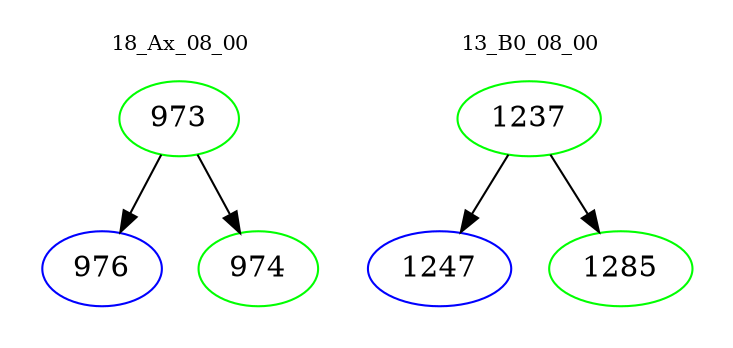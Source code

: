 digraph{
subgraph cluster_0 {
color = white
label = "18_Ax_08_00";
fontsize=10;
T0_973 [label="973", color="green"]
T0_973 -> T0_976 [color="black"]
T0_976 [label="976", color="blue"]
T0_973 -> T0_974 [color="black"]
T0_974 [label="974", color="green"]
}
subgraph cluster_1 {
color = white
label = "13_B0_08_00";
fontsize=10;
T1_1237 [label="1237", color="green"]
T1_1237 -> T1_1247 [color="black"]
T1_1247 [label="1247", color="blue"]
T1_1237 -> T1_1285 [color="black"]
T1_1285 [label="1285", color="green"]
}
}
